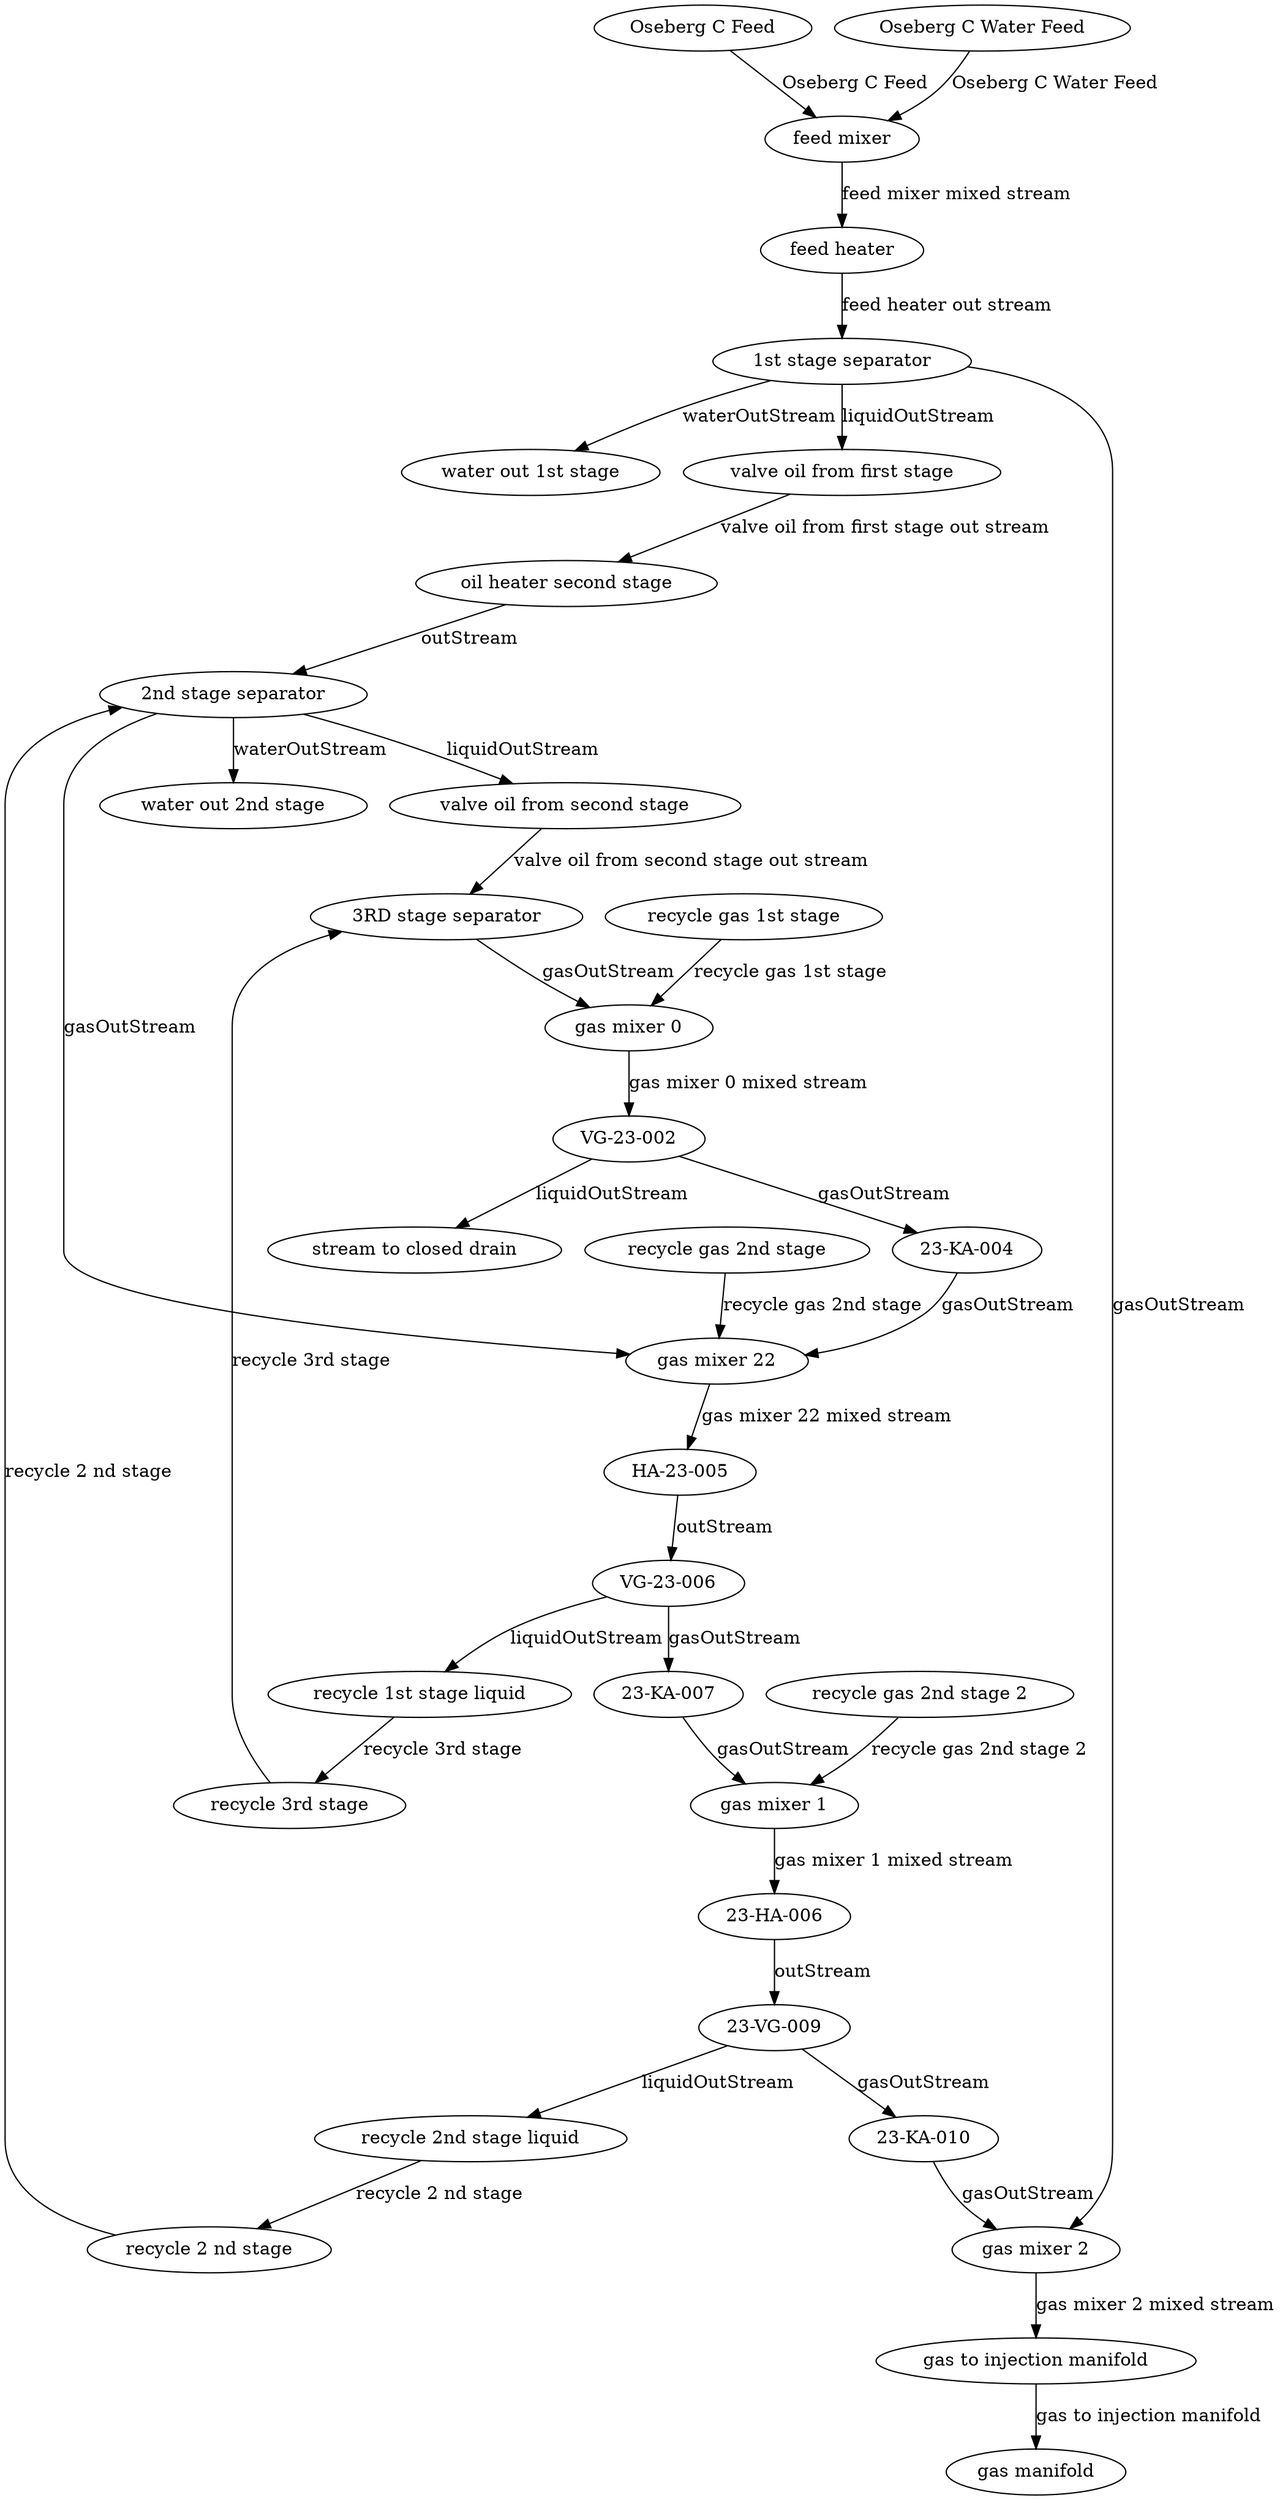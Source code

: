 digraph process {
  "Oseberg C Feed";
  "Oseberg C Water Feed";
  "feed mixer";
  "feed heater";
  "1st stage separator";
  "water out 1st stage";
  "valve oil from first stage";
  "oil heater second stage";
  "recycle 2 nd stage";
  "2nd stage separator";
  "water out 2nd stage";
  "valve oil from second stage";
  "recycle 3rd stage";
  "3RD stage separator";
  "recycle gas 1st stage";
  "gas mixer 0";
  "VG-23-002";
  "stream to closed drain";
  "23-KA-004";
  "recycle gas 2nd stage";
  "gas mixer 22";
  "HA-23-005";
  "VG-23-006";
  "recycle 1st stage liquid";
  "23-KA-007";
  "recycle gas 2nd stage 2";
  "gas mixer 1";
  "23-HA-006";
  "23-VG-009";
  "recycle 2nd stage liquid";
  "23-KA-010";
  "gas mixer 2";
  "gas to injection manifold";
  "gas manifold";
  "Oseberg C Feed" -> "feed mixer" [label="Oseberg C Feed"];
  "Oseberg C Water Feed" -> "feed mixer" [label="Oseberg C Water Feed"];
  "feed mixer" -> "feed heater" [label="feed mixer mixed stream"];
  "feed heater" -> "1st stage separator" [label="feed heater out stream"];
  "1st stage separator" -> "water out 1st stage" [label="waterOutStream"];
  "1st stage separator" -> "gas mixer 2" [label="gasOutStream"];
  "1st stage separator" -> "valve oil from first stage" [label="liquidOutStream"];
  "valve oil from first stage" -> "oil heater second stage" [label="valve oil from first stage out stream"];
  "oil heater second stage" -> "2nd stage separator" [label="outStream"];
  "recycle 2nd stage liquid" -> "recycle 2 nd stage" [label="recycle 2 nd stage"];
  "recycle 2 nd stage" -> "2nd stage separator" [label="recycle 2 nd stage"];
  "2nd stage separator" -> "water out 2nd stage" [label="waterOutStream"];
  "2nd stage separator" -> "gas mixer 22" [label="gasOutStream"];
  "2nd stage separator" -> "valve oil from second stage" [label="liquidOutStream"];
  "valve oil from second stage" -> "3RD stage separator" [label="valve oil from second stage out stream"];
  "recycle 1st stage liquid" -> "recycle 3rd stage" [label="recycle 3rd stage"];
  "recycle 3rd stage" -> "3RD stage separator" [label="recycle 3rd stage"];
  "3RD stage separator" -> "gas mixer 0" [label="gasOutStream"];
  "recycle gas 1st stage" -> "gas mixer 0" [label="recycle gas 1st stage"];
  "gas mixer 0" -> "VG-23-002" [label="gas mixer 0 mixed stream"];
  "VG-23-002" -> "23-KA-004" [label="gasOutStream"];
  "VG-23-002" -> "stream to closed drain" [label="liquidOutStream"];
  "23-KA-004" -> "gas mixer 22" [label="gasOutStream"];
  "recycle gas 2nd stage" -> "gas mixer 22" [label="recycle gas 2nd stage"];
  "gas mixer 22" -> "HA-23-005" [label="gas mixer 22 mixed stream"];
  "HA-23-005" -> "VG-23-006" [label="outStream"];
  "VG-23-006" -> "23-KA-007" [label="gasOutStream"];
  "VG-23-006" -> "recycle 1st stage liquid" [label="liquidOutStream"];
  "23-KA-007" -> "gas mixer 1" [label="gasOutStream"];
  "recycle gas 2nd stage 2" -> "gas mixer 1" [label="recycle gas 2nd stage 2"];
  "gas mixer 1" -> "23-HA-006" [label="gas mixer 1 mixed stream"];
  "23-HA-006" -> "23-VG-009" [label="outStream"];
  "23-VG-009" -> "23-KA-010" [label="gasOutStream"];
  "23-VG-009" -> "recycle 2nd stage liquid" [label="liquidOutStream"];
  "23-KA-010" -> "gas mixer 2" [label="gasOutStream"];
  "gas mixer 2" -> "gas to injection manifold" [label="gas mixer 2 mixed stream"];
  "gas to injection manifold" -> "gas manifold" [label="gas to injection manifold"];
}
